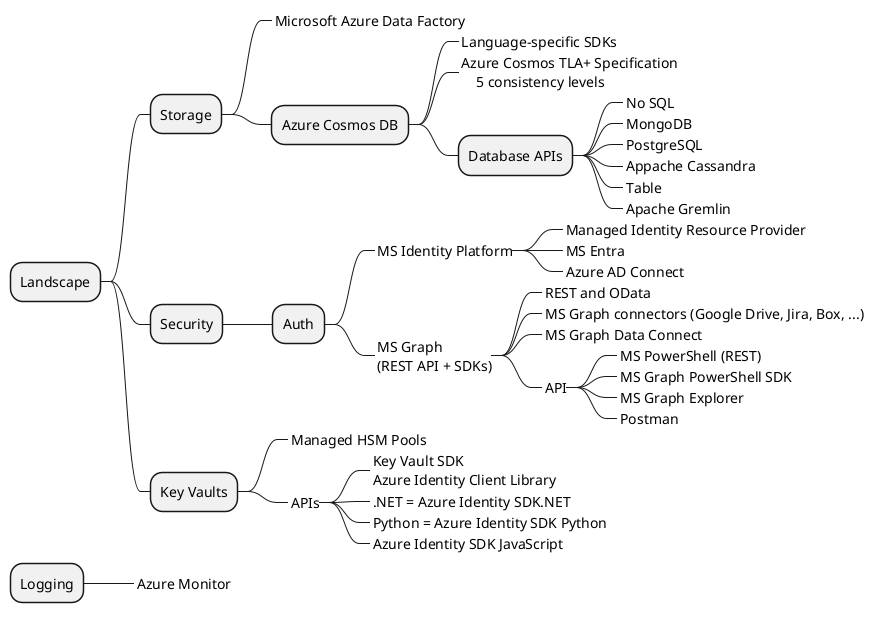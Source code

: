 @startmindmap "Landscape"

+ Landscape
++ Storage
+++_ Microsoft Azure Data Factory

+++ Azure Cosmos DB
++++_ Language-specific SDKs
++++_ Azure Cosmos TLA+ Specification\n    5 consistency levels
++++ Database APIs
+++++_ No SQL
+++++_ MongoDB
+++++_ PostgreSQL
+++++_ Appache Cassandra
+++++_ Table
+++++_ Apache Gremlin

++ Security
+++ Auth
++++_ MS Identity Platform
+++++_ Managed Identity Resource Provider
+++++_ MS Entra
+++++_ Azure AD Connect
++++_ MS Graph\n(REST API + SDKs)
+++++_ REST and OData
+++++_ MS Graph connectors (Google Drive, Jira, Box, ...)
+++++_ MS Graph Data Connect
+++++_ API
++++++_ MS PowerShell (REST)
++++++_ MS Graph PowerShell SDK
++++++_ MS Graph Explorer
++++++_ Postman

++ Key Vaults
+++_ Managed HSM Pools
+++_ APIs
++++_ Key Vault SDK\nAzure Identity Client Library
++++_ .NET = Azure Identity SDK.NET
++++_ Python = Azure Identity SDK Python
++++_ Azure Identity SDK JavaScript

+ Logging
++_ Azure Monitor



@endmindmap
